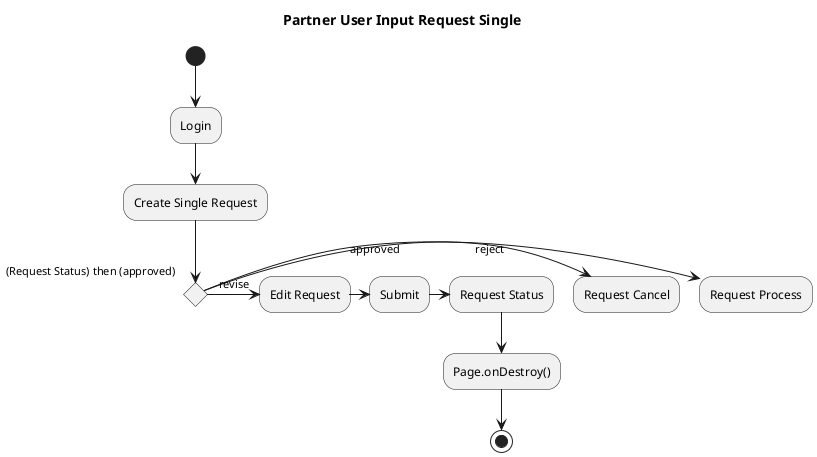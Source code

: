 @startuml
title Partner User Input Request Single

(*) --> "Login"
--> "Create Single Request"

    if (Request Status) then (approved)
        -> [approved] "Request Process"
    else
        -> [reject] "Request Cancel"
    else
        -> [revise] "Edit Request"
        -> Submit
        -> Request Status
    endif
' if "Do redirect?" then
'  ->[yes] "redirect request"
'  --> ==BEFORE_DESTROY===
' else
'  if "Do Forward?" then
'   -left->[yes] "Forward request"
'   --> ==BEFORE_DESTROY===
'  else
'   -right->[no] "Render page template"
'   --> ==BEFORE_DESTROY===
'  endif
' endif

--> "Page.onDestroy()"
-->(*)

@enduml